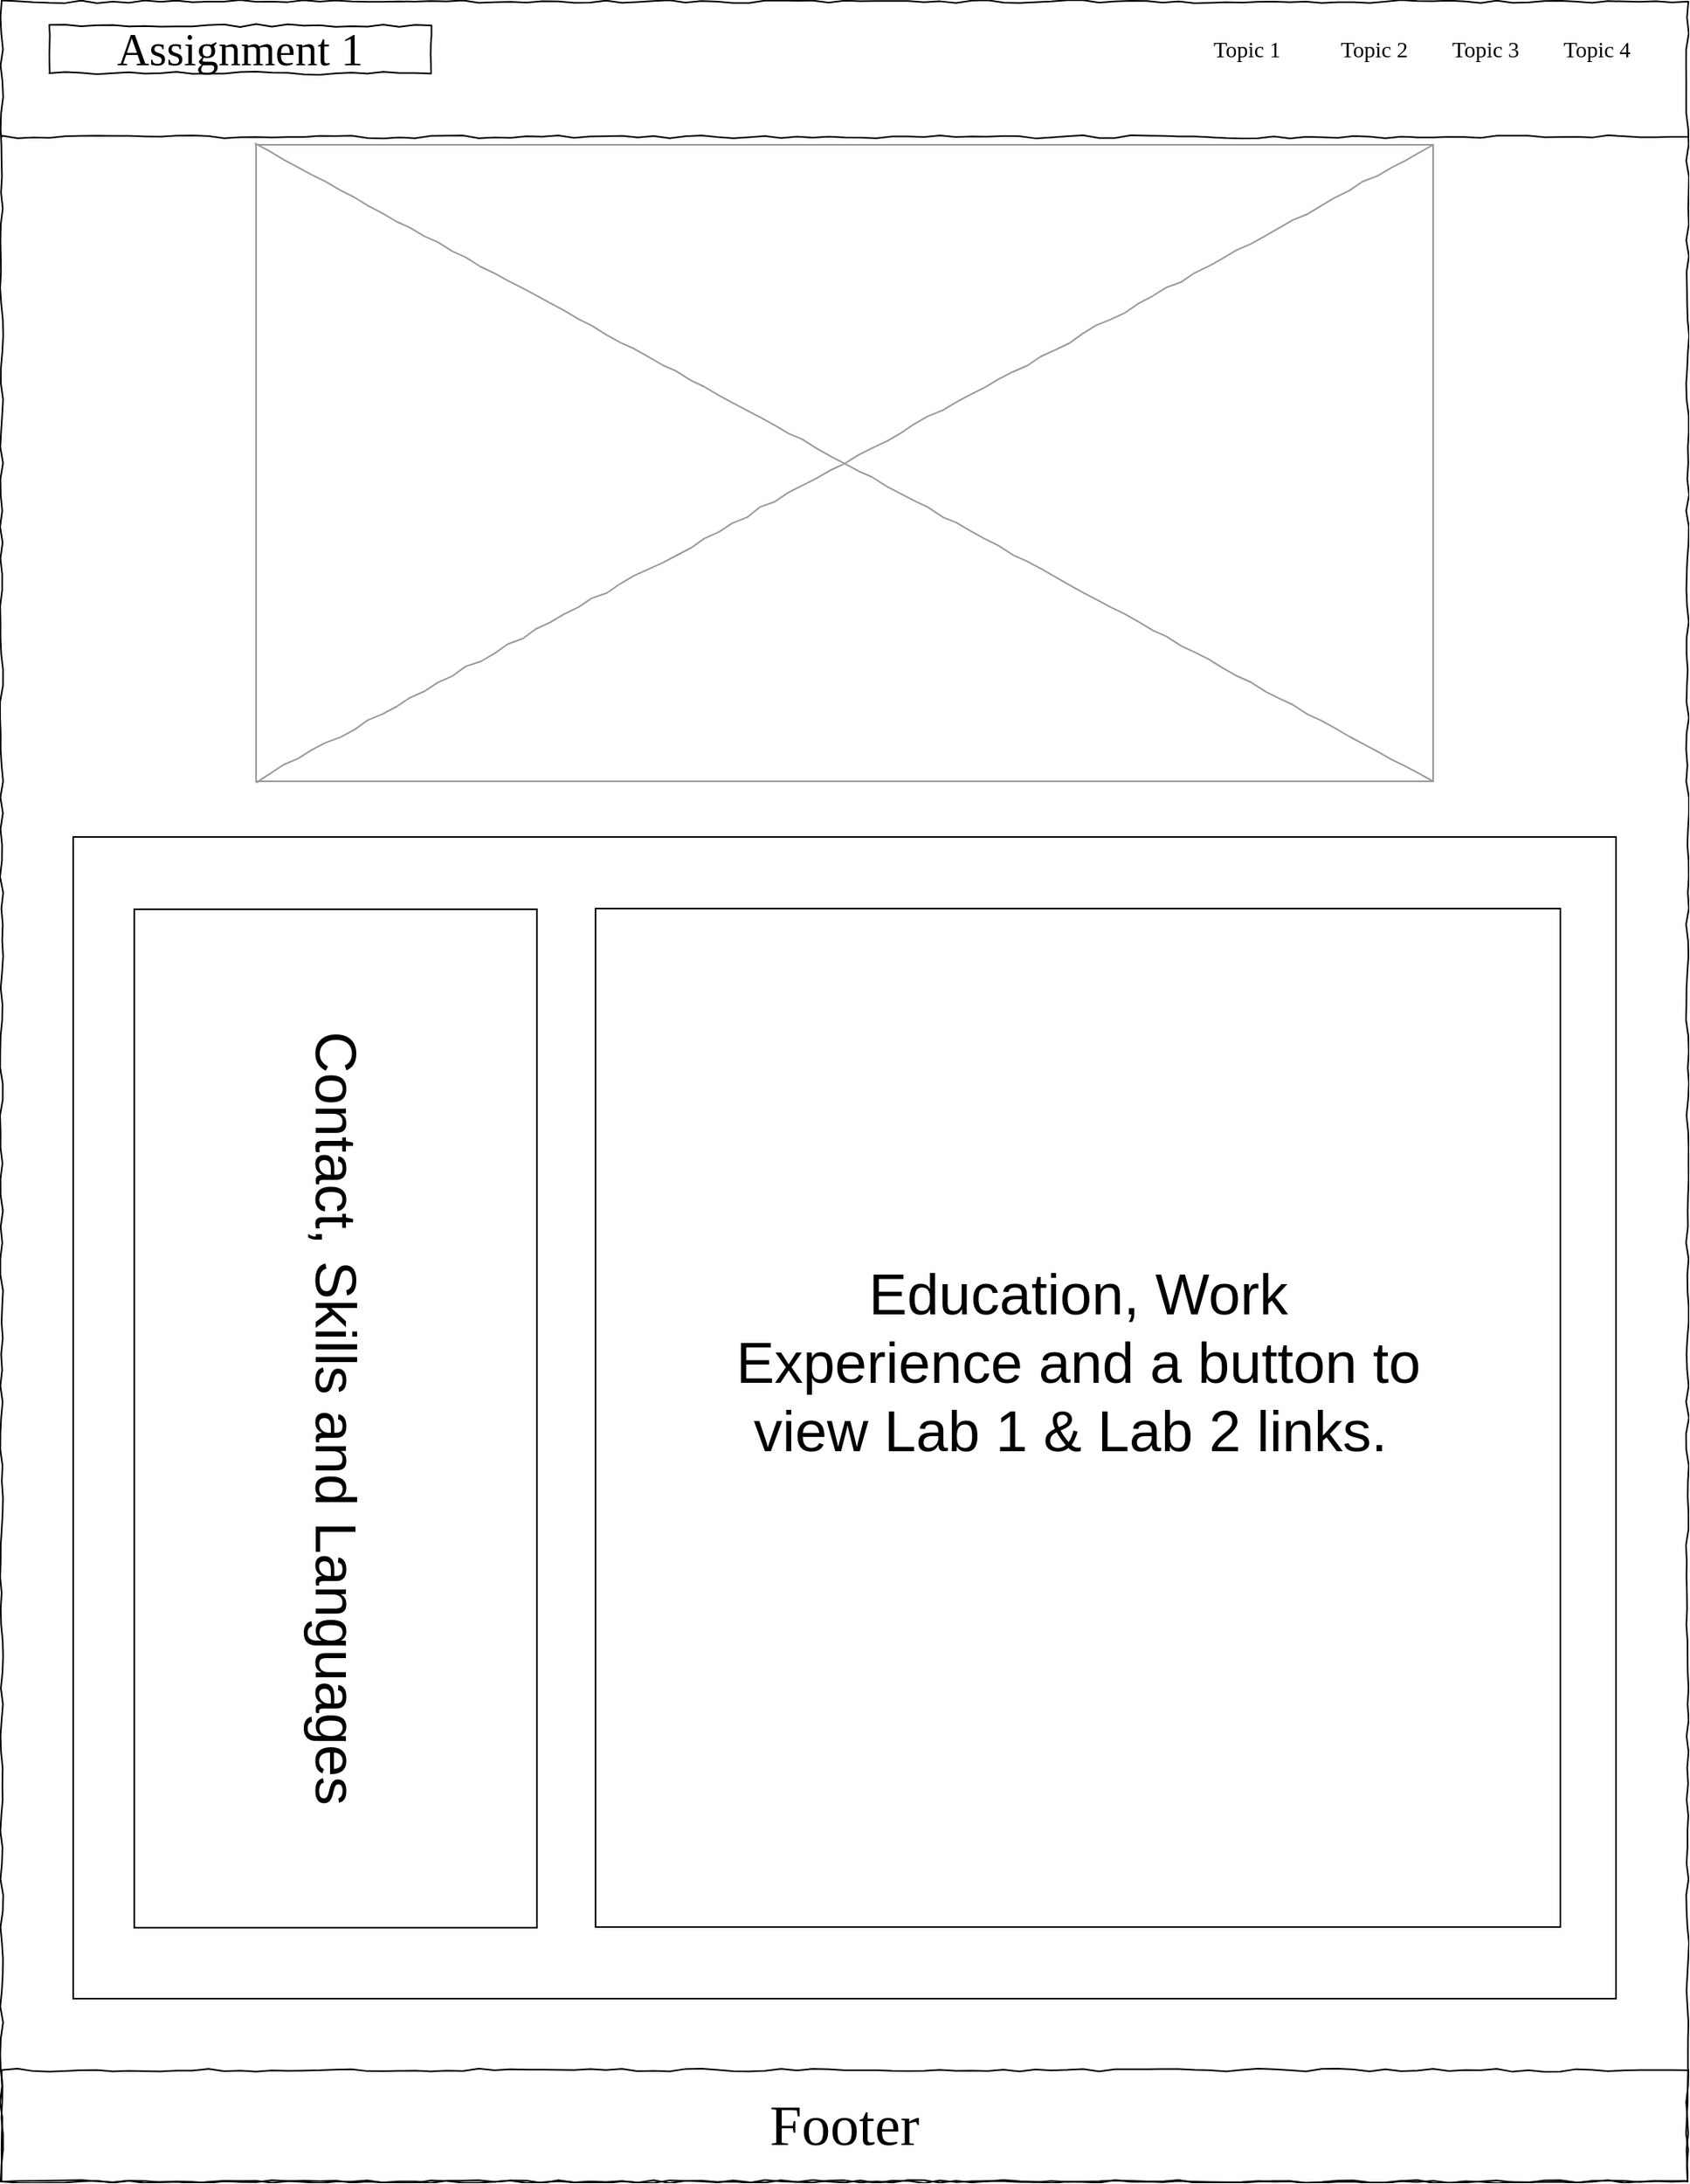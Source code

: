 <mxfile version="20.2.3" type="device"><diagram name="Page-1" id="03018318-947c-dd8e-b7a3-06fadd420f32"><mxGraphModel dx="4152" dy="2052" grid="1" gridSize="10" guides="1" tooltips="1" connect="1" arrows="1" fold="1" page="1" pageScale="1" pageWidth="1100" pageHeight="850" background="none" math="0" shadow="0"><root><mxCell id="0"/><mxCell id="1" parent="0"/><mxCell id="677b7b8949515195-1" value="" style="whiteSpace=wrap;html=1;rounded=0;shadow=0;labelBackgroundColor=none;strokeColor=#000000;strokeWidth=1;fillColor=none;fontFamily=Verdana;fontSize=12;fontColor=#000000;align=center;comic=1;" parent="1" vertex="1"><mxGeometry x="20" y="20" width="1060" height="1370" as="geometry"/></mxCell><mxCell id="677b7b8949515195-2" value="Assignment 1" style="whiteSpace=wrap;html=1;rounded=0;shadow=0;labelBackgroundColor=none;strokeWidth=1;fontFamily=Verdana;fontSize=28;align=center;comic=1;" parent="1" vertex="1"><mxGeometry x="50" y="35" width="240" height="30" as="geometry"/></mxCell><mxCell id="677b7b8949515195-4" value="Topic 1" style="text;html=1;points=[];align=left;verticalAlign=top;spacingTop=-4;fontSize=14;fontFamily=Verdana" parent="1" vertex="1"><mxGeometry x="780" y="40" width="60" height="20" as="geometry"/></mxCell><mxCell id="677b7b8949515195-5" value="Topic 2" style="text;html=1;points=[];align=left;verticalAlign=top;spacingTop=-4;fontSize=14;fontFamily=Verdana" parent="1" vertex="1"><mxGeometry x="860" y="40" width="60" height="20" as="geometry"/></mxCell><mxCell id="677b7b8949515195-6" value="Topic 3" style="text;html=1;points=[];align=left;verticalAlign=top;spacingTop=-4;fontSize=14;fontFamily=Verdana" parent="1" vertex="1"><mxGeometry x="930" y="40" width="60" height="20" as="geometry"/></mxCell><mxCell id="677b7b8949515195-7" value="Topic 4" style="text;html=1;points=[];align=left;verticalAlign=top;spacingTop=-4;fontSize=14;fontFamily=Verdana" parent="1" vertex="1"><mxGeometry x="1000" y="40" width="60" height="20" as="geometry"/></mxCell><mxCell id="677b7b8949515195-9" value="" style="line;strokeWidth=1;html=1;rounded=0;shadow=0;labelBackgroundColor=none;fillColor=none;fontFamily=Verdana;fontSize=14;fontColor=#000000;align=center;comic=1;" parent="1" vertex="1"><mxGeometry x="20" y="100" width="1060" height="10" as="geometry"/></mxCell><mxCell id="677b7b8949515195-16" value="" style="verticalLabelPosition=bottom;shadow=0;dashed=0;align=center;html=1;verticalAlign=top;strokeWidth=1;shape=mxgraph.mockup.graphics.simpleIcon;strokeColor=#999999;rounded=0;labelBackgroundColor=none;fontFamily=Verdana;fontSize=14;fontColor=#000000;comic=1;" parent="1" vertex="1"><mxGeometry x="180" y="110" width="740" height="400" as="geometry"/></mxCell><mxCell id="677b7b8949515195-26" value="&lt;font style=&quot;font-size: 36px;&quot;&gt;Footer&lt;/font&gt;" style="whiteSpace=wrap;html=1;rounded=0;shadow=0;labelBackgroundColor=none;strokeWidth=1;fillColor=none;fontFamily=Verdana;fontSize=12;align=center;comic=1;" parent="1" vertex="1"><mxGeometry x="20" y="1320" width="1060" height="70" as="geometry"/></mxCell><mxCell id="ZgE04N8IRepVNCyI_dRw-3" value="" style="rounded=0;whiteSpace=wrap;html=1;fontSize=36;rotation=-90;" vertex="1" parent="1"><mxGeometry x="185" y="425" width="730" height="970" as="geometry"/></mxCell><mxCell id="ZgE04N8IRepVNCyI_dRw-4" value="Contact, Skills and Languages" style="rounded=0;whiteSpace=wrap;html=1;fontSize=36;rotation=90;" vertex="1" parent="1"><mxGeometry x="-90" y="783.82" width="640" height="253.19" as="geometry"/></mxCell><mxCell id="ZgE04N8IRepVNCyI_dRw-5" value="" style="rounded=0;whiteSpace=wrap;html=1;fontSize=36;rotation=90;" vertex="1" parent="1"><mxGeometry x="376.7" y="606.7" width="640" height="606.59" as="geometry"/></mxCell><mxCell id="ZgE04N8IRepVNCyI_dRw-6" value="&lt;span style=&quot;background-color: rgb(255, 255, 255);&quot;&gt;Education, Work Experience and a button to view Lab 1 &amp;amp; Lab 2 links.&amp;nbsp;&lt;/span&gt;" style="text;html=1;strokeColor=none;fillColor=none;align=center;verticalAlign=middle;whiteSpace=wrap;rounded=0;fontSize=36;" vertex="1" parent="1"><mxGeometry x="471.7" y="860" width="450" height="30" as="geometry"/></mxCell></root></mxGraphModel></diagram></mxfile>